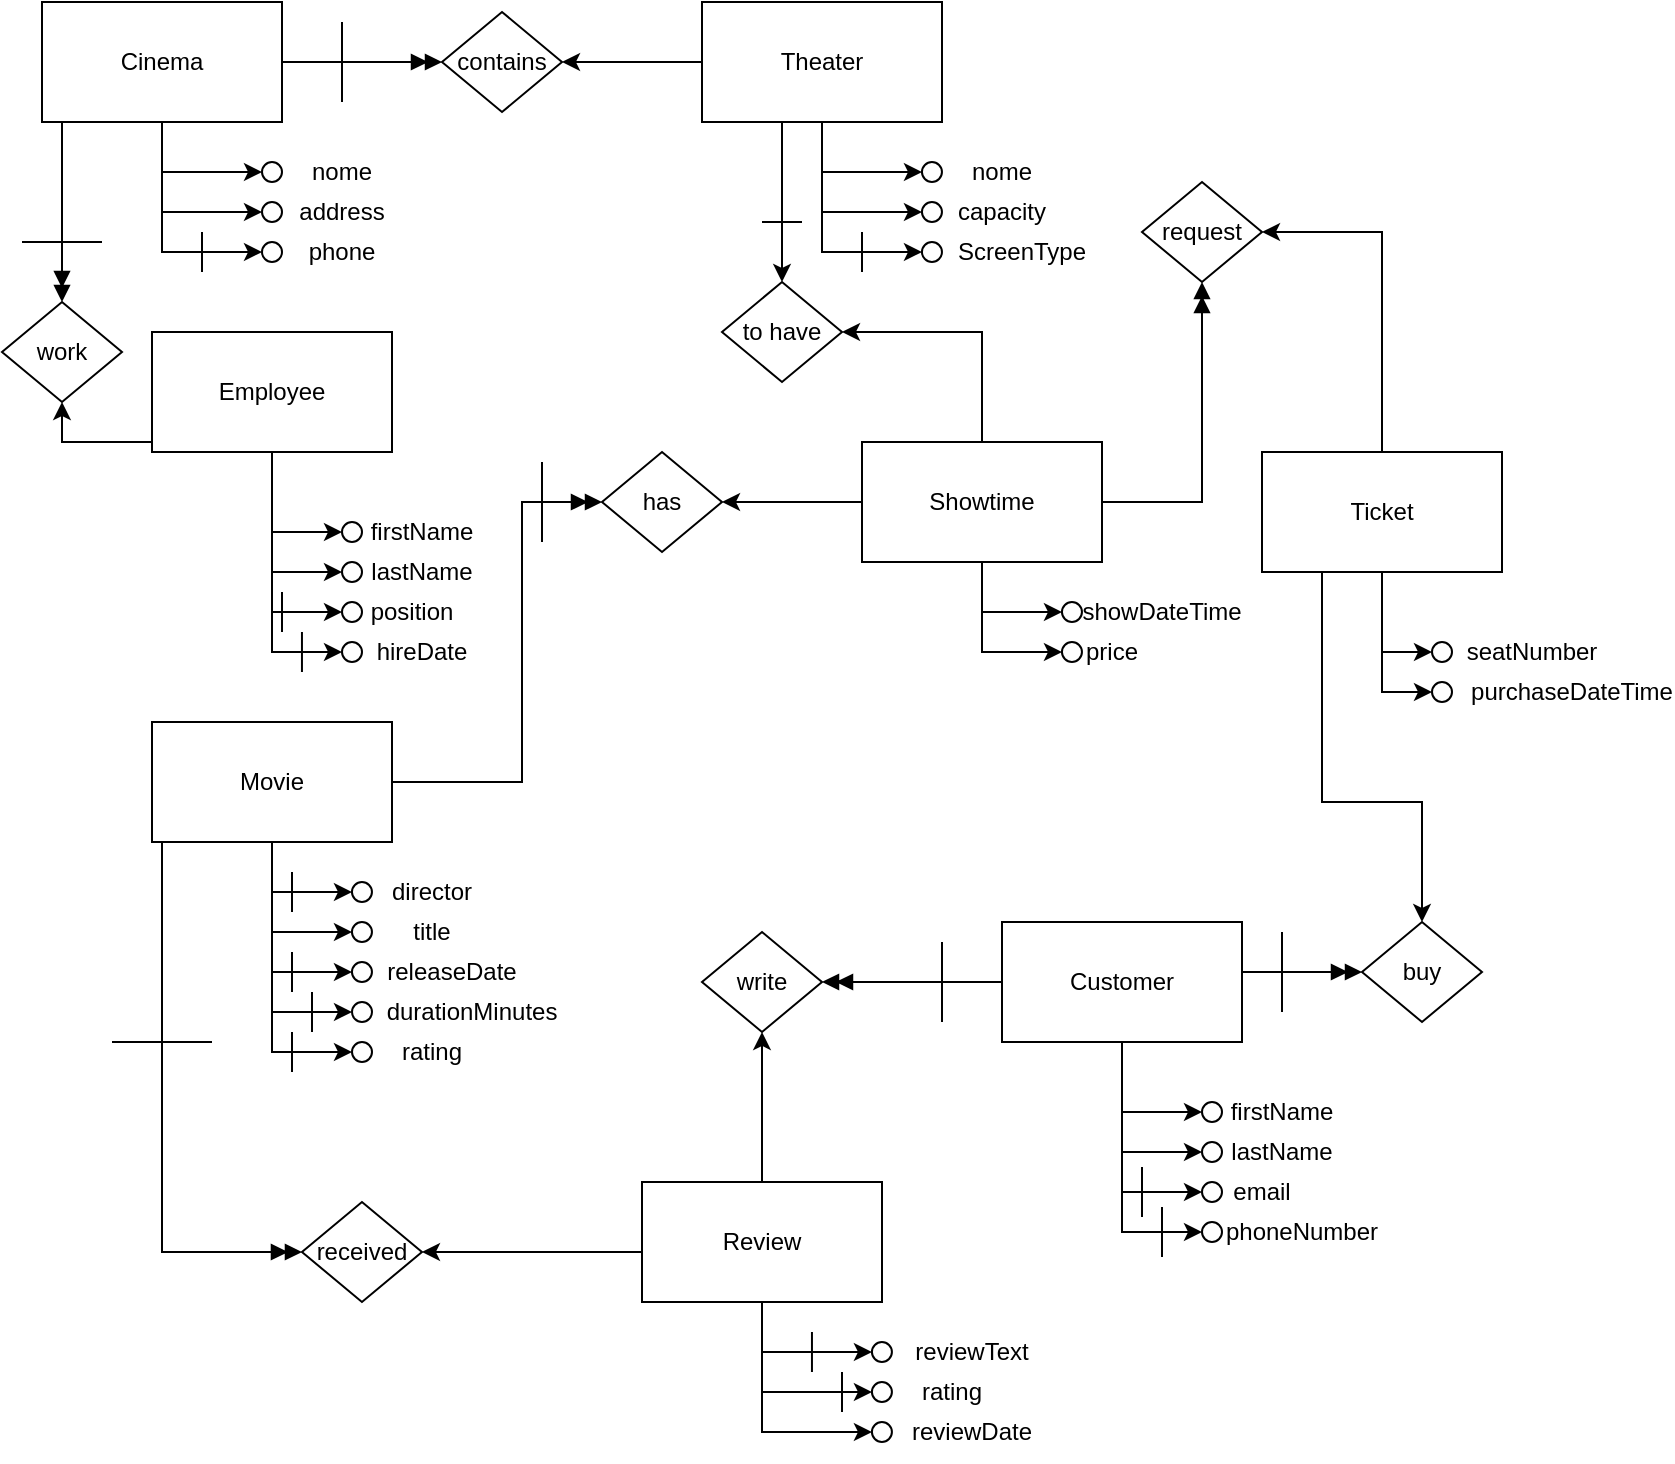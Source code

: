 <mxfile version="24.0.4" type="device">
  <diagram id="R2lEEEUBdFMjLlhIrx00" name="Page-1">
    <mxGraphModel dx="435" dy="523" grid="1" gridSize="10" guides="1" tooltips="1" connect="1" arrows="1" fold="1" page="1" pageScale="1" pageWidth="850" pageHeight="1100" math="0" shadow="0" extFonts="Permanent Marker^https://fonts.googleapis.com/css?family=Permanent+Marker">
      <root>
        <mxCell id="0" />
        <mxCell id="1" parent="0" />
        <mxCell id="JK2PKhZ8GzSykmvAxjs_-5" value="" style="edgeStyle=orthogonalEdgeStyle;rounded=0;orthogonalLoop=1;jettySize=auto;html=1;exitX=0.5;exitY=1;exitDx=0;exitDy=0;" parent="1" source="JK2PKhZ8GzSykmvAxjs_-1" target="JK2PKhZ8GzSykmvAxjs_-4" edge="1">
          <mxGeometry relative="1" as="geometry">
            <mxPoint x="90.02" y="90" as="sourcePoint" />
            <Array as="points">
              <mxPoint x="90" y="145" />
            </Array>
          </mxGeometry>
        </mxCell>
        <mxCell id="JK2PKhZ8GzSykmvAxjs_-10" style="edgeStyle=orthogonalEdgeStyle;rounded=0;orthogonalLoop=1;jettySize=auto;html=1;entryX=0;entryY=0.5;entryDx=0;entryDy=0;exitX=0.5;exitY=1;exitDx=0;exitDy=0;" parent="1" source="JK2PKhZ8GzSykmvAxjs_-1" target="JK2PKhZ8GzSykmvAxjs_-8" edge="1">
          <mxGeometry relative="1" as="geometry">
            <mxPoint x="90.02" y="90" as="sourcePoint" />
            <Array as="points">
              <mxPoint x="90" y="165" />
            </Array>
          </mxGeometry>
        </mxCell>
        <mxCell id="JK2PKhZ8GzSykmvAxjs_-13" style="edgeStyle=orthogonalEdgeStyle;rounded=0;orthogonalLoop=1;jettySize=auto;html=1;entryX=0;entryY=0.5;entryDx=0;entryDy=0;exitX=0.5;exitY=1;exitDx=0;exitDy=0;" parent="1" source="JK2PKhZ8GzSykmvAxjs_-1" target="JK2PKhZ8GzSykmvAxjs_-11" edge="1">
          <mxGeometry relative="1" as="geometry">
            <mxPoint x="90.02" y="90" as="sourcePoint" />
            <Array as="points">
              <mxPoint x="90" y="185" />
            </Array>
          </mxGeometry>
        </mxCell>
        <mxCell id="JK2PKhZ8GzSykmvAxjs_-29" style="edgeStyle=orthogonalEdgeStyle;rounded=0;orthogonalLoop=1;jettySize=auto;html=1;endArrow=doubleBlock;endFill=1;" parent="1" source="JK2PKhZ8GzSykmvAxjs_-1" target="JK2PKhZ8GzSykmvAxjs_-30" edge="1">
          <mxGeometry relative="1" as="geometry">
            <mxPoint x="240" y="90" as="targetPoint" />
          </mxGeometry>
        </mxCell>
        <mxCell id="JK2PKhZ8GzSykmvAxjs_-159" style="edgeStyle=orthogonalEdgeStyle;rounded=0;orthogonalLoop=1;jettySize=auto;html=1;entryX=0.5;entryY=0;entryDx=0;entryDy=0;endArrow=doubleBlock;endFill=1;" parent="1" source="JK2PKhZ8GzSykmvAxjs_-1" target="JK2PKhZ8GzSykmvAxjs_-156" edge="1">
          <mxGeometry relative="1" as="geometry">
            <Array as="points">
              <mxPoint x="40" y="140" />
              <mxPoint x="40" y="140" />
            </Array>
          </mxGeometry>
        </mxCell>
        <mxCell id="JK2PKhZ8GzSykmvAxjs_-1" value="Cinema" style="rounded=0;whiteSpace=wrap;html=1;" parent="1" vertex="1">
          <mxGeometry x="30" y="60" width="120" height="60" as="geometry" />
        </mxCell>
        <mxCell id="JK2PKhZ8GzSykmvAxjs_-20" style="edgeStyle=orthogonalEdgeStyle;rounded=0;orthogonalLoop=1;jettySize=auto;html=1;entryX=0;entryY=0.5;entryDx=0;entryDy=0;" parent="1" source="JK2PKhZ8GzSykmvAxjs_-2" target="JK2PKhZ8GzSykmvAxjs_-18" edge="1">
          <mxGeometry relative="1" as="geometry" />
        </mxCell>
        <mxCell id="JK2PKhZ8GzSykmvAxjs_-23" style="edgeStyle=orthogonalEdgeStyle;rounded=0;orthogonalLoop=1;jettySize=auto;html=1;entryX=0;entryY=0.5;entryDx=0;entryDy=0;" parent="1" source="JK2PKhZ8GzSykmvAxjs_-2" target="JK2PKhZ8GzSykmvAxjs_-21" edge="1">
          <mxGeometry relative="1" as="geometry" />
        </mxCell>
        <mxCell id="JK2PKhZ8GzSykmvAxjs_-31" style="edgeStyle=orthogonalEdgeStyle;rounded=0;orthogonalLoop=1;jettySize=auto;html=1;entryX=1;entryY=0.5;entryDx=0;entryDy=0;" parent="1" source="JK2PKhZ8GzSykmvAxjs_-2" target="JK2PKhZ8GzSykmvAxjs_-30" edge="1">
          <mxGeometry relative="1" as="geometry" />
        </mxCell>
        <mxCell id="JK2PKhZ8GzSykmvAxjs_-64" style="edgeStyle=orthogonalEdgeStyle;rounded=0;orthogonalLoop=1;jettySize=auto;html=1;entryX=0.5;entryY=0;entryDx=0;entryDy=0;" parent="1" source="JK2PKhZ8GzSykmvAxjs_-2" target="JK2PKhZ8GzSykmvAxjs_-62" edge="1">
          <mxGeometry relative="1" as="geometry">
            <Array as="points">
              <mxPoint x="400" y="140" />
              <mxPoint x="400" y="140" />
            </Array>
          </mxGeometry>
        </mxCell>
        <mxCell id="JK2PKhZ8GzSykmvAxjs_-2" value="Theater" style="rounded=0;whiteSpace=wrap;html=1;" parent="1" vertex="1">
          <mxGeometry x="360" y="60" width="120" height="60" as="geometry" />
        </mxCell>
        <mxCell id="JK2PKhZ8GzSykmvAxjs_-44" style="edgeStyle=orthogonalEdgeStyle;rounded=0;orthogonalLoop=1;jettySize=auto;html=1;entryX=0;entryY=0.5;entryDx=0;entryDy=0;" parent="1" source="JK2PKhZ8GzSykmvAxjs_-3" target="JK2PKhZ8GzSykmvAxjs_-37" edge="1">
          <mxGeometry relative="1" as="geometry" />
        </mxCell>
        <mxCell id="JK2PKhZ8GzSykmvAxjs_-45" style="edgeStyle=orthogonalEdgeStyle;rounded=0;orthogonalLoop=1;jettySize=auto;html=1;entryX=0;entryY=0.5;entryDx=0;entryDy=0;" parent="1" source="JK2PKhZ8GzSykmvAxjs_-3" target="JK2PKhZ8GzSykmvAxjs_-39" edge="1">
          <mxGeometry relative="1" as="geometry" />
        </mxCell>
        <mxCell id="JK2PKhZ8GzSykmvAxjs_-46" style="edgeStyle=orthogonalEdgeStyle;rounded=0;orthogonalLoop=1;jettySize=auto;html=1;entryX=0;entryY=0.5;entryDx=0;entryDy=0;" parent="1" source="JK2PKhZ8GzSykmvAxjs_-3" target="JK2PKhZ8GzSykmvAxjs_-41" edge="1">
          <mxGeometry relative="1" as="geometry" />
        </mxCell>
        <mxCell id="JK2PKhZ8GzSykmvAxjs_-51" style="edgeStyle=orthogonalEdgeStyle;rounded=0;orthogonalLoop=1;jettySize=auto;html=1;entryX=0;entryY=0.5;entryDx=0;entryDy=0;" parent="1" source="JK2PKhZ8GzSykmvAxjs_-3" target="JK2PKhZ8GzSykmvAxjs_-49" edge="1">
          <mxGeometry relative="1" as="geometry" />
        </mxCell>
        <mxCell id="JK2PKhZ8GzSykmvAxjs_-54" style="edgeStyle=orthogonalEdgeStyle;rounded=0;orthogonalLoop=1;jettySize=auto;html=1;entryX=0;entryY=0.5;entryDx=0;entryDy=0;" parent="1" source="JK2PKhZ8GzSykmvAxjs_-3" target="JK2PKhZ8GzSykmvAxjs_-52" edge="1">
          <mxGeometry relative="1" as="geometry" />
        </mxCell>
        <mxCell id="JK2PKhZ8GzSykmvAxjs_-70" style="edgeStyle=orthogonalEdgeStyle;rounded=0;orthogonalLoop=1;jettySize=auto;html=1;entryX=0;entryY=0.5;entryDx=0;entryDy=0;endArrow=doubleBlock;endFill=1;" parent="1" source="JK2PKhZ8GzSykmvAxjs_-3" target="JK2PKhZ8GzSykmvAxjs_-67" edge="1">
          <mxGeometry relative="1" as="geometry">
            <Array as="points">
              <mxPoint x="270" y="450" />
              <mxPoint x="270" y="310" />
            </Array>
          </mxGeometry>
        </mxCell>
        <mxCell id="JK2PKhZ8GzSykmvAxjs_-133" style="edgeStyle=orthogonalEdgeStyle;rounded=0;orthogonalLoop=1;jettySize=auto;html=1;entryX=0;entryY=0.5;entryDx=0;entryDy=0;endArrow=doubleBlock;endFill=1;" parent="1" source="JK2PKhZ8GzSykmvAxjs_-3" target="JK2PKhZ8GzSykmvAxjs_-130" edge="1">
          <mxGeometry relative="1" as="geometry">
            <Array as="points">
              <mxPoint x="90" y="685" />
            </Array>
          </mxGeometry>
        </mxCell>
        <mxCell id="JK2PKhZ8GzSykmvAxjs_-3" value="Movie" style="rounded=0;whiteSpace=wrap;html=1;" parent="1" vertex="1">
          <mxGeometry x="85" y="420" width="120" height="60" as="geometry" />
        </mxCell>
        <mxCell id="JK2PKhZ8GzSykmvAxjs_-4" value="" style="ellipse;whiteSpace=wrap;html=1;rounded=0;rotation=0;" parent="1" vertex="1">
          <mxGeometry x="140" y="140" width="10" height="10" as="geometry" />
        </mxCell>
        <mxCell id="JK2PKhZ8GzSykmvAxjs_-7" value="nome" style="text;html=1;align=center;verticalAlign=middle;whiteSpace=wrap;rounded=0;" parent="1" vertex="1">
          <mxGeometry x="150" y="130" width="60" height="30" as="geometry" />
        </mxCell>
        <mxCell id="JK2PKhZ8GzSykmvAxjs_-8" value="" style="ellipse;whiteSpace=wrap;html=1;rounded=0;rotation=0;" parent="1" vertex="1">
          <mxGeometry x="140" y="160" width="10" height="10" as="geometry" />
        </mxCell>
        <mxCell id="JK2PKhZ8GzSykmvAxjs_-9" value="address" style="text;html=1;align=center;verticalAlign=middle;whiteSpace=wrap;rounded=0;" parent="1" vertex="1">
          <mxGeometry x="150" y="150" width="60" height="30" as="geometry" />
        </mxCell>
        <mxCell id="JK2PKhZ8GzSykmvAxjs_-11" value="" style="ellipse;whiteSpace=wrap;html=1;rounded=0;rotation=0;" parent="1" vertex="1">
          <mxGeometry x="140" y="180" width="10" height="10" as="geometry" />
        </mxCell>
        <mxCell id="JK2PKhZ8GzSykmvAxjs_-12" value="phone" style="text;html=1;align=center;verticalAlign=middle;whiteSpace=wrap;rounded=0;" parent="1" vertex="1">
          <mxGeometry x="150" y="170" width="60" height="30" as="geometry" />
        </mxCell>
        <mxCell id="JK2PKhZ8GzSykmvAxjs_-14" value="" style="endArrow=none;html=1;rounded=0;" parent="1" edge="1">
          <mxGeometry width="50" height="50" relative="1" as="geometry">
            <mxPoint x="110" y="195" as="sourcePoint" />
            <mxPoint x="110" y="175" as="targetPoint" />
          </mxGeometry>
        </mxCell>
        <mxCell id="JK2PKhZ8GzSykmvAxjs_-15" value="" style="edgeStyle=orthogonalEdgeStyle;rounded=0;orthogonalLoop=1;jettySize=auto;html=1;exitX=0.5;exitY=1;exitDx=0;exitDy=0;" parent="1" source="JK2PKhZ8GzSykmvAxjs_-2" target="JK2PKhZ8GzSykmvAxjs_-16" edge="1">
          <mxGeometry relative="1" as="geometry">
            <mxPoint x="420" y="100" as="sourcePoint" />
            <Array as="points">
              <mxPoint x="420" y="145" />
            </Array>
          </mxGeometry>
        </mxCell>
        <mxCell id="JK2PKhZ8GzSykmvAxjs_-16" value="" style="ellipse;whiteSpace=wrap;html=1;rounded=0;rotation=0;" parent="1" vertex="1">
          <mxGeometry x="469.98" y="140" width="10" height="10" as="geometry" />
        </mxCell>
        <mxCell id="JK2PKhZ8GzSykmvAxjs_-17" value="nome" style="text;html=1;align=center;verticalAlign=middle;whiteSpace=wrap;rounded=0;" parent="1" vertex="1">
          <mxGeometry x="479.98" y="130" width="60" height="30" as="geometry" />
        </mxCell>
        <mxCell id="JK2PKhZ8GzSykmvAxjs_-18" value="" style="ellipse;whiteSpace=wrap;html=1;rounded=0;rotation=0;" parent="1" vertex="1">
          <mxGeometry x="469.98" y="160" width="10" height="10" as="geometry" />
        </mxCell>
        <mxCell id="JK2PKhZ8GzSykmvAxjs_-19" value="capacity" style="text;html=1;align=center;verticalAlign=middle;whiteSpace=wrap;rounded=0;" parent="1" vertex="1">
          <mxGeometry x="479.98" y="150" width="60" height="30" as="geometry" />
        </mxCell>
        <mxCell id="JK2PKhZ8GzSykmvAxjs_-21" value="" style="ellipse;whiteSpace=wrap;html=1;rounded=0;rotation=0;" parent="1" vertex="1">
          <mxGeometry x="469.98" y="180" width="10" height="10" as="geometry" />
        </mxCell>
        <mxCell id="JK2PKhZ8GzSykmvAxjs_-22" value="ScreenType" style="text;html=1;align=center;verticalAlign=middle;whiteSpace=wrap;rounded=0;" parent="1" vertex="1">
          <mxGeometry x="490" y="170" width="60" height="30" as="geometry" />
        </mxCell>
        <mxCell id="JK2PKhZ8GzSykmvAxjs_-24" value="" style="endArrow=none;html=1;rounded=0;" parent="1" edge="1">
          <mxGeometry width="50" height="50" relative="1" as="geometry">
            <mxPoint x="440" y="195" as="sourcePoint" />
            <mxPoint x="440" y="175" as="targetPoint" />
          </mxGeometry>
        </mxCell>
        <mxCell id="JK2PKhZ8GzSykmvAxjs_-30" value="contains" style="rhombus;whiteSpace=wrap;html=1;" parent="1" vertex="1">
          <mxGeometry x="230" y="65" width="60" height="50" as="geometry" />
        </mxCell>
        <mxCell id="JK2PKhZ8GzSykmvAxjs_-32" value="" style="endArrow=none;html=1;rounded=0;" parent="1" edge="1">
          <mxGeometry width="50" height="50" relative="1" as="geometry">
            <mxPoint x="180" y="110" as="sourcePoint" />
            <mxPoint x="180" y="70" as="targetPoint" />
          </mxGeometry>
        </mxCell>
        <mxCell id="JK2PKhZ8GzSykmvAxjs_-37" value="" style="ellipse;whiteSpace=wrap;html=1;rounded=0;rotation=0;" parent="1" vertex="1">
          <mxGeometry x="184.98" y="500" width="10" height="10" as="geometry" />
        </mxCell>
        <mxCell id="JK2PKhZ8GzSykmvAxjs_-38" value="director" style="text;html=1;align=center;verticalAlign=middle;whiteSpace=wrap;rounded=0;" parent="1" vertex="1">
          <mxGeometry x="194.98" y="490" width="60" height="30" as="geometry" />
        </mxCell>
        <mxCell id="JK2PKhZ8GzSykmvAxjs_-39" value="" style="ellipse;whiteSpace=wrap;html=1;rounded=0;rotation=0;" parent="1" vertex="1">
          <mxGeometry x="184.98" y="520" width="10" height="10" as="geometry" />
        </mxCell>
        <mxCell id="JK2PKhZ8GzSykmvAxjs_-40" value="title" style="text;html=1;align=center;verticalAlign=middle;whiteSpace=wrap;rounded=0;" parent="1" vertex="1">
          <mxGeometry x="194.98" y="510" width="60" height="30" as="geometry" />
        </mxCell>
        <mxCell id="JK2PKhZ8GzSykmvAxjs_-41" value="" style="ellipse;whiteSpace=wrap;html=1;rounded=0;rotation=0;" parent="1" vertex="1">
          <mxGeometry x="184.98" y="540" width="10" height="10" as="geometry" />
        </mxCell>
        <mxCell id="JK2PKhZ8GzSykmvAxjs_-42" value="releaseDate" style="text;html=1;align=center;verticalAlign=middle;whiteSpace=wrap;rounded=0;" parent="1" vertex="1">
          <mxGeometry x="205" y="530" width="60" height="30" as="geometry" />
        </mxCell>
        <mxCell id="JK2PKhZ8GzSykmvAxjs_-48" value="" style="endArrow=none;html=1;rounded=0;" parent="1" edge="1">
          <mxGeometry width="50" height="50" relative="1" as="geometry">
            <mxPoint x="155" y="515" as="sourcePoint" />
            <mxPoint x="155" y="495" as="targetPoint" />
          </mxGeometry>
        </mxCell>
        <mxCell id="JK2PKhZ8GzSykmvAxjs_-49" value="" style="ellipse;whiteSpace=wrap;html=1;rounded=0;rotation=0;" parent="1" vertex="1">
          <mxGeometry x="185" y="560" width="10" height="10" as="geometry" />
        </mxCell>
        <mxCell id="JK2PKhZ8GzSykmvAxjs_-50" value="durationMinutes" style="text;html=1;align=center;verticalAlign=middle;whiteSpace=wrap;rounded=0;" parent="1" vertex="1">
          <mxGeometry x="215" y="550" width="60" height="30" as="geometry" />
        </mxCell>
        <mxCell id="JK2PKhZ8GzSykmvAxjs_-52" value="" style="ellipse;whiteSpace=wrap;html=1;rounded=0;rotation=0;" parent="1" vertex="1">
          <mxGeometry x="185" y="580" width="10" height="10" as="geometry" />
        </mxCell>
        <mxCell id="JK2PKhZ8GzSykmvAxjs_-53" value="rating" style="text;html=1;align=center;verticalAlign=middle;whiteSpace=wrap;rounded=0;" parent="1" vertex="1">
          <mxGeometry x="194.98" y="570" width="60" height="30" as="geometry" />
        </mxCell>
        <mxCell id="JK2PKhZ8GzSykmvAxjs_-55" value="" style="endArrow=none;html=1;rounded=0;" parent="1" edge="1">
          <mxGeometry width="50" height="50" relative="1" as="geometry">
            <mxPoint x="155" y="555" as="sourcePoint" />
            <mxPoint x="155" y="535" as="targetPoint" />
          </mxGeometry>
        </mxCell>
        <mxCell id="JK2PKhZ8GzSykmvAxjs_-56" value="" style="endArrow=none;html=1;rounded=0;" parent="1" edge="1">
          <mxGeometry width="50" height="50" relative="1" as="geometry">
            <mxPoint x="165" y="575" as="sourcePoint" />
            <mxPoint x="165" y="555" as="targetPoint" />
          </mxGeometry>
        </mxCell>
        <mxCell id="JK2PKhZ8GzSykmvAxjs_-57" value="" style="endArrow=none;html=1;rounded=0;" parent="1" edge="1">
          <mxGeometry width="50" height="50" relative="1" as="geometry">
            <mxPoint x="155" y="595" as="sourcePoint" />
            <mxPoint x="155" y="575" as="targetPoint" />
          </mxGeometry>
        </mxCell>
        <mxCell id="JK2PKhZ8GzSykmvAxjs_-66" style="edgeStyle=orthogonalEdgeStyle;rounded=0;orthogonalLoop=1;jettySize=auto;html=1;entryX=1;entryY=0.5;entryDx=0;entryDy=0;" parent="1" source="JK2PKhZ8GzSykmvAxjs_-60" target="JK2PKhZ8GzSykmvAxjs_-62" edge="1">
          <mxGeometry relative="1" as="geometry">
            <Array as="points">
              <mxPoint x="500" y="225" />
            </Array>
          </mxGeometry>
        </mxCell>
        <mxCell id="JK2PKhZ8GzSykmvAxjs_-69" style="edgeStyle=orthogonalEdgeStyle;rounded=0;orthogonalLoop=1;jettySize=auto;html=1;entryX=1;entryY=0.5;entryDx=0;entryDy=0;" parent="1" source="JK2PKhZ8GzSykmvAxjs_-60" target="JK2PKhZ8GzSykmvAxjs_-67" edge="1">
          <mxGeometry relative="1" as="geometry" />
        </mxCell>
        <mxCell id="JK2PKhZ8GzSykmvAxjs_-84" style="edgeStyle=orthogonalEdgeStyle;rounded=0;orthogonalLoop=1;jettySize=auto;html=1;entryX=0;entryY=0.5;entryDx=0;entryDy=0;" parent="1" source="JK2PKhZ8GzSykmvAxjs_-60" target="JK2PKhZ8GzSykmvAxjs_-72" edge="1">
          <mxGeometry relative="1" as="geometry" />
        </mxCell>
        <mxCell id="JK2PKhZ8GzSykmvAxjs_-85" style="edgeStyle=orthogonalEdgeStyle;rounded=0;orthogonalLoop=1;jettySize=auto;html=1;entryX=0;entryY=0.5;entryDx=0;entryDy=0;" parent="1" source="JK2PKhZ8GzSykmvAxjs_-60" target="JK2PKhZ8GzSykmvAxjs_-73" edge="1">
          <mxGeometry relative="1" as="geometry" />
        </mxCell>
        <mxCell id="JK2PKhZ8GzSykmvAxjs_-103" value="" style="edgeStyle=orthogonalEdgeStyle;rounded=0;orthogonalLoop=1;jettySize=auto;html=1;endArrow=doubleBlock;endFill=1;" parent="1" source="JK2PKhZ8GzSykmvAxjs_-60" target="JK2PKhZ8GzSykmvAxjs_-102" edge="1">
          <mxGeometry relative="1" as="geometry">
            <Array as="points">
              <mxPoint x="610" y="310" />
              <mxPoint x="610" y="225" />
            </Array>
          </mxGeometry>
        </mxCell>
        <mxCell id="JK2PKhZ8GzSykmvAxjs_-60" value="Showtime" style="rounded=0;whiteSpace=wrap;html=1;" parent="1" vertex="1">
          <mxGeometry x="440" y="280" width="120" height="60" as="geometry" />
        </mxCell>
        <mxCell id="JK2PKhZ8GzSykmvAxjs_-62" value="to have" style="rhombus;whiteSpace=wrap;html=1;" parent="1" vertex="1">
          <mxGeometry x="370" y="200" width="60" height="50" as="geometry" />
        </mxCell>
        <mxCell id="JK2PKhZ8GzSykmvAxjs_-67" value="has" style="rhombus;whiteSpace=wrap;html=1;" parent="1" vertex="1">
          <mxGeometry x="310" y="285" width="60" height="50" as="geometry" />
        </mxCell>
        <mxCell id="JK2PKhZ8GzSykmvAxjs_-71" value="" style="endArrow=none;html=1;rounded=0;" parent="1" edge="1">
          <mxGeometry width="50" height="50" relative="1" as="geometry">
            <mxPoint x="280" y="330" as="sourcePoint" />
            <mxPoint x="280" y="290" as="targetPoint" />
          </mxGeometry>
        </mxCell>
        <mxCell id="JK2PKhZ8GzSykmvAxjs_-72" value="" style="ellipse;whiteSpace=wrap;html=1;rounded=0;rotation=0;" parent="1" vertex="1">
          <mxGeometry x="539.98" y="360" width="10" height="10" as="geometry" />
        </mxCell>
        <mxCell id="JK2PKhZ8GzSykmvAxjs_-73" value="" style="ellipse;whiteSpace=wrap;html=1;rounded=0;rotation=0;" parent="1" vertex="1">
          <mxGeometry x="539.98" y="380" width="10" height="10" as="geometry" />
        </mxCell>
        <mxCell id="JK2PKhZ8GzSykmvAxjs_-74" value="seatNumber" style="text;html=1;align=center;verticalAlign=middle;whiteSpace=wrap;rounded=0;" parent="1" vertex="1">
          <mxGeometry x="745" y="370" width="60" height="30" as="geometry" />
        </mxCell>
        <mxCell id="JK2PKhZ8GzSykmvAxjs_-76" value="purchaseDateTime" style="text;html=1;align=center;verticalAlign=middle;whiteSpace=wrap;rounded=0;" parent="1" vertex="1">
          <mxGeometry x="765" y="390" width="60" height="30" as="geometry" />
        </mxCell>
        <mxCell id="JK2PKhZ8GzSykmvAxjs_-78" value="showDateTime" style="text;html=1;align=center;verticalAlign=middle;whiteSpace=wrap;rounded=0;" parent="1" vertex="1">
          <mxGeometry x="550" y="350" width="80" height="30" as="geometry" />
        </mxCell>
        <mxCell id="JK2PKhZ8GzSykmvAxjs_-88" value="price" style="text;html=1;align=center;verticalAlign=middle;whiteSpace=wrap;rounded=0;" parent="1" vertex="1">
          <mxGeometry x="550" y="370" width="30" height="30" as="geometry" />
        </mxCell>
        <mxCell id="JK2PKhZ8GzSykmvAxjs_-95" style="edgeStyle=orthogonalEdgeStyle;rounded=0;orthogonalLoop=1;jettySize=auto;html=1;" parent="1" source="JK2PKhZ8GzSykmvAxjs_-89" target="JK2PKhZ8GzSykmvAxjs_-96" edge="1">
          <mxGeometry relative="1" as="geometry">
            <mxPoint x="690" y="390" as="targetPoint" />
            <Array as="points">
              <mxPoint x="700" y="385" />
            </Array>
          </mxGeometry>
        </mxCell>
        <mxCell id="JK2PKhZ8GzSykmvAxjs_-101" style="edgeStyle=orthogonalEdgeStyle;rounded=0;orthogonalLoop=1;jettySize=auto;html=1;entryX=0;entryY=0.5;entryDx=0;entryDy=0;" parent="1" source="JK2PKhZ8GzSykmvAxjs_-89" target="JK2PKhZ8GzSykmvAxjs_-100" edge="1">
          <mxGeometry relative="1" as="geometry" />
        </mxCell>
        <mxCell id="JK2PKhZ8GzSykmvAxjs_-104" style="edgeStyle=orthogonalEdgeStyle;rounded=0;orthogonalLoop=1;jettySize=auto;html=1;entryX=1;entryY=0.5;entryDx=0;entryDy=0;" parent="1" source="JK2PKhZ8GzSykmvAxjs_-89" target="JK2PKhZ8GzSykmvAxjs_-102" edge="1">
          <mxGeometry relative="1" as="geometry">
            <Array as="points">
              <mxPoint x="700" y="175" />
            </Array>
          </mxGeometry>
        </mxCell>
        <mxCell id="JK2PKhZ8GzSykmvAxjs_-125" style="edgeStyle=orthogonalEdgeStyle;rounded=0;orthogonalLoop=1;jettySize=auto;html=1;entryX=0.5;entryY=0;entryDx=0;entryDy=0;exitX=0.25;exitY=1;exitDx=0;exitDy=0;" parent="1" source="JK2PKhZ8GzSykmvAxjs_-89" target="JK2PKhZ8GzSykmvAxjs_-108" edge="1">
          <mxGeometry relative="1" as="geometry">
            <mxPoint x="820" y="445.0" as="sourcePoint" />
            <mxPoint x="840" y="620.0" as="targetPoint" />
            <Array as="points">
              <mxPoint x="670" y="460" />
              <mxPoint x="720" y="460" />
            </Array>
          </mxGeometry>
        </mxCell>
        <mxCell id="JK2PKhZ8GzSykmvAxjs_-89" value="Ticket" style="rounded=0;whiteSpace=wrap;html=1;" parent="1" vertex="1">
          <mxGeometry x="640" y="285" width="120" height="60" as="geometry" />
        </mxCell>
        <mxCell id="JK2PKhZ8GzSykmvAxjs_-96" value="" style="ellipse;whiteSpace=wrap;html=1;aspect=fixed;" parent="1" vertex="1">
          <mxGeometry x="725" y="380" width="10" height="10" as="geometry" />
        </mxCell>
        <mxCell id="JK2PKhZ8GzSykmvAxjs_-100" value="" style="ellipse;whiteSpace=wrap;html=1;aspect=fixed;" parent="1" vertex="1">
          <mxGeometry x="725" y="400" width="10" height="10" as="geometry" />
        </mxCell>
        <mxCell id="JK2PKhZ8GzSykmvAxjs_-102" value="request" style="rhombus;whiteSpace=wrap;html=1;rounded=0;" parent="1" vertex="1">
          <mxGeometry x="580" y="150" width="60" height="50" as="geometry" />
        </mxCell>
        <mxCell id="JK2PKhZ8GzSykmvAxjs_-117" style="edgeStyle=orthogonalEdgeStyle;rounded=0;orthogonalLoop=1;jettySize=auto;html=1;entryX=0;entryY=0.5;entryDx=0;entryDy=0;" parent="1" source="JK2PKhZ8GzSykmvAxjs_-105" target="JK2PKhZ8GzSykmvAxjs_-111" edge="1">
          <mxGeometry relative="1" as="geometry" />
        </mxCell>
        <mxCell id="JK2PKhZ8GzSykmvAxjs_-118" style="edgeStyle=orthogonalEdgeStyle;rounded=0;orthogonalLoop=1;jettySize=auto;html=1;entryX=0;entryY=0.5;entryDx=0;entryDy=0;" parent="1" source="JK2PKhZ8GzSykmvAxjs_-105" target="JK2PKhZ8GzSykmvAxjs_-112" edge="1">
          <mxGeometry relative="1" as="geometry" />
        </mxCell>
        <mxCell id="JK2PKhZ8GzSykmvAxjs_-119" style="edgeStyle=orthogonalEdgeStyle;rounded=0;orthogonalLoop=1;jettySize=auto;html=1;entryX=0;entryY=0.5;entryDx=0;entryDy=0;" parent="1" source="JK2PKhZ8GzSykmvAxjs_-105" target="JK2PKhZ8GzSykmvAxjs_-115" edge="1">
          <mxGeometry relative="1" as="geometry" />
        </mxCell>
        <mxCell id="JK2PKhZ8GzSykmvAxjs_-124" style="edgeStyle=orthogonalEdgeStyle;rounded=0;orthogonalLoop=1;jettySize=auto;html=1;entryX=0;entryY=0.5;entryDx=0;entryDy=0;" parent="1" source="JK2PKhZ8GzSykmvAxjs_-105" target="JK2PKhZ8GzSykmvAxjs_-121" edge="1">
          <mxGeometry relative="1" as="geometry" />
        </mxCell>
        <mxCell id="JK2PKhZ8GzSykmvAxjs_-128" style="edgeStyle=orthogonalEdgeStyle;rounded=0;orthogonalLoop=1;jettySize=auto;html=1;entryX=1;entryY=0.5;entryDx=0;entryDy=0;endArrow=doubleBlock;endFill=1;" parent="1" source="JK2PKhZ8GzSykmvAxjs_-105" target="JK2PKhZ8GzSykmvAxjs_-127" edge="1">
          <mxGeometry relative="1" as="geometry" />
        </mxCell>
        <mxCell id="JK2PKhZ8GzSykmvAxjs_-105" value="Customer" style="rounded=0;whiteSpace=wrap;html=1;" parent="1" vertex="1">
          <mxGeometry x="510" y="520" width="120" height="60" as="geometry" />
        </mxCell>
        <mxCell id="JK2PKhZ8GzSykmvAxjs_-110" value="" style="endArrow=none;html=1;rounded=0;" parent="1" edge="1">
          <mxGeometry width="50" height="50" relative="1" as="geometry">
            <mxPoint x="650" y="565" as="sourcePoint" />
            <mxPoint x="650" y="525" as="targetPoint" />
          </mxGeometry>
        </mxCell>
        <mxCell id="JK2PKhZ8GzSykmvAxjs_-111" value="" style="ellipse;whiteSpace=wrap;html=1;rounded=0;rotation=0;" parent="1" vertex="1">
          <mxGeometry x="610" y="610" width="10" height="10" as="geometry" />
        </mxCell>
        <mxCell id="JK2PKhZ8GzSykmvAxjs_-112" value="" style="ellipse;whiteSpace=wrap;html=1;rounded=0;rotation=0;" parent="1" vertex="1">
          <mxGeometry x="610" y="630" width="10" height="10" as="geometry" />
        </mxCell>
        <mxCell id="JK2PKhZ8GzSykmvAxjs_-113" value="firstName" style="text;html=1;align=center;verticalAlign=middle;whiteSpace=wrap;rounded=0;" parent="1" vertex="1">
          <mxGeometry x="620" y="600" width="60" height="30" as="geometry" />
        </mxCell>
        <mxCell id="JK2PKhZ8GzSykmvAxjs_-114" value="lastName" style="text;html=1;align=center;verticalAlign=middle;whiteSpace=wrap;rounded=0;" parent="1" vertex="1">
          <mxGeometry x="630" y="620" width="40" height="30" as="geometry" />
        </mxCell>
        <mxCell id="JK2PKhZ8GzSykmvAxjs_-115" value="" style="ellipse;whiteSpace=wrap;html=1;rounded=0;rotation=0;" parent="1" vertex="1">
          <mxGeometry x="610" y="650" width="10" height="10" as="geometry" />
        </mxCell>
        <mxCell id="JK2PKhZ8GzSykmvAxjs_-116" value="email" style="text;html=1;align=center;verticalAlign=middle;whiteSpace=wrap;rounded=0;" parent="1" vertex="1">
          <mxGeometry x="620" y="640" width="40" height="30" as="geometry" />
        </mxCell>
        <mxCell id="JK2PKhZ8GzSykmvAxjs_-120" value="" style="endArrow=none;html=1;rounded=0;" parent="1" edge="1">
          <mxGeometry width="50" height="50" relative="1" as="geometry">
            <mxPoint x="580" y="667.5" as="sourcePoint" />
            <mxPoint x="580" y="642.5" as="targetPoint" />
          </mxGeometry>
        </mxCell>
        <mxCell id="JK2PKhZ8GzSykmvAxjs_-121" value="" style="ellipse;whiteSpace=wrap;html=1;rounded=0;rotation=0;" parent="1" vertex="1">
          <mxGeometry x="610" y="670" width="10" height="10" as="geometry" />
        </mxCell>
        <mxCell id="JK2PKhZ8GzSykmvAxjs_-122" value="phoneNumber" style="text;html=1;align=center;verticalAlign=middle;whiteSpace=wrap;rounded=0;" parent="1" vertex="1">
          <mxGeometry x="620" y="660" width="80" height="30" as="geometry" />
        </mxCell>
        <mxCell id="JK2PKhZ8GzSykmvAxjs_-123" value="" style="endArrow=none;html=1;rounded=0;" parent="1" edge="1">
          <mxGeometry width="50" height="50" relative="1" as="geometry">
            <mxPoint x="590" y="687.5" as="sourcePoint" />
            <mxPoint x="590" y="662.5" as="targetPoint" />
          </mxGeometry>
        </mxCell>
        <mxCell id="JK2PKhZ8GzSykmvAxjs_-129" style="edgeStyle=orthogonalEdgeStyle;rounded=0;orthogonalLoop=1;jettySize=auto;html=1;" parent="1" source="JK2PKhZ8GzSykmvAxjs_-126" target="JK2PKhZ8GzSykmvAxjs_-127" edge="1">
          <mxGeometry relative="1" as="geometry" />
        </mxCell>
        <mxCell id="JK2PKhZ8GzSykmvAxjs_-131" value="" style="edgeStyle=orthogonalEdgeStyle;rounded=0;orthogonalLoop=1;jettySize=auto;html=1;" parent="1" source="JK2PKhZ8GzSykmvAxjs_-126" target="JK2PKhZ8GzSykmvAxjs_-130" edge="1">
          <mxGeometry relative="1" as="geometry">
            <Array as="points">
              <mxPoint x="300" y="685" />
              <mxPoint x="300" y="685" />
            </Array>
          </mxGeometry>
        </mxCell>
        <mxCell id="JK2PKhZ8GzSykmvAxjs_-151" style="edgeStyle=orthogonalEdgeStyle;rounded=0;orthogonalLoop=1;jettySize=auto;html=1;entryX=0;entryY=0.5;entryDx=0;entryDy=0;" parent="1" source="JK2PKhZ8GzSykmvAxjs_-126" target="JK2PKhZ8GzSykmvAxjs_-136" edge="1">
          <mxGeometry relative="1" as="geometry" />
        </mxCell>
        <mxCell id="JK2PKhZ8GzSykmvAxjs_-152" style="edgeStyle=orthogonalEdgeStyle;rounded=0;orthogonalLoop=1;jettySize=auto;html=1;entryX=0;entryY=0.5;entryDx=0;entryDy=0;" parent="1" source="JK2PKhZ8GzSykmvAxjs_-126" target="JK2PKhZ8GzSykmvAxjs_-138" edge="1">
          <mxGeometry relative="1" as="geometry" />
        </mxCell>
        <mxCell id="JK2PKhZ8GzSykmvAxjs_-153" style="edgeStyle=orthogonalEdgeStyle;rounded=0;orthogonalLoop=1;jettySize=auto;html=1;entryX=0;entryY=0.5;entryDx=0;entryDy=0;" parent="1" source="JK2PKhZ8GzSykmvAxjs_-126" target="JK2PKhZ8GzSykmvAxjs_-140" edge="1">
          <mxGeometry relative="1" as="geometry" />
        </mxCell>
        <mxCell id="JK2PKhZ8GzSykmvAxjs_-126" value="Review" style="rounded=0;whiteSpace=wrap;html=1;" parent="1" vertex="1">
          <mxGeometry x="330" y="650" width="120" height="60" as="geometry" />
        </mxCell>
        <mxCell id="JK2PKhZ8GzSykmvAxjs_-127" value="write" style="rhombus;whiteSpace=wrap;html=1;" parent="1" vertex="1">
          <mxGeometry x="360" y="525" width="60" height="50" as="geometry" />
        </mxCell>
        <mxCell id="JK2PKhZ8GzSykmvAxjs_-130" value="received" style="rhombus;whiteSpace=wrap;html=1;rounded=0;" parent="1" vertex="1">
          <mxGeometry x="159.98" y="660" width="60" height="50" as="geometry" />
        </mxCell>
        <mxCell id="JK2PKhZ8GzSykmvAxjs_-134" value="" style="endArrow=none;html=1;rounded=0;" parent="1" edge="1">
          <mxGeometry width="50" height="50" relative="1" as="geometry">
            <mxPoint x="65" y="580" as="sourcePoint" />
            <mxPoint x="115" y="580" as="targetPoint" />
          </mxGeometry>
        </mxCell>
        <mxCell id="JK2PKhZ8GzSykmvAxjs_-135" value="" style="endArrow=none;html=1;rounded=0;" parent="1" edge="1">
          <mxGeometry width="50" height="50" relative="1" as="geometry">
            <mxPoint x="480" y="570" as="sourcePoint" />
            <mxPoint x="480" y="530" as="targetPoint" />
          </mxGeometry>
        </mxCell>
        <mxCell id="JK2PKhZ8GzSykmvAxjs_-136" value="" style="ellipse;whiteSpace=wrap;html=1;rounded=0;rotation=0;" parent="1" vertex="1">
          <mxGeometry x="444.96" y="730" width="10" height="10" as="geometry" />
        </mxCell>
        <mxCell id="JK2PKhZ8GzSykmvAxjs_-137" value="reviewText" style="text;html=1;align=center;verticalAlign=middle;whiteSpace=wrap;rounded=0;" parent="1" vertex="1">
          <mxGeometry x="464.98" y="720" width="60" height="30" as="geometry" />
        </mxCell>
        <mxCell id="JK2PKhZ8GzSykmvAxjs_-138" value="" style="ellipse;whiteSpace=wrap;html=1;rounded=0;rotation=0;" parent="1" vertex="1">
          <mxGeometry x="444.96" y="750" width="10" height="10" as="geometry" />
        </mxCell>
        <mxCell id="JK2PKhZ8GzSykmvAxjs_-139" value="rating" style="text;html=1;align=center;verticalAlign=middle;whiteSpace=wrap;rounded=0;" parent="1" vertex="1">
          <mxGeometry x="454.96" y="740" width="60" height="30" as="geometry" />
        </mxCell>
        <mxCell id="JK2PKhZ8GzSykmvAxjs_-140" value="" style="ellipse;whiteSpace=wrap;html=1;rounded=0;rotation=0;" parent="1" vertex="1">
          <mxGeometry x="444.96" y="770" width="10" height="10" as="geometry" />
        </mxCell>
        <mxCell id="JK2PKhZ8GzSykmvAxjs_-141" value="reviewDate" style="text;html=1;align=center;verticalAlign=middle;whiteSpace=wrap;rounded=0;" parent="1" vertex="1">
          <mxGeometry x="464.98" y="760" width="60" height="30" as="geometry" />
        </mxCell>
        <mxCell id="JK2PKhZ8GzSykmvAxjs_-142" value="" style="endArrow=none;html=1;rounded=0;" parent="1" edge="1">
          <mxGeometry width="50" height="50" relative="1" as="geometry">
            <mxPoint x="414.98" y="745" as="sourcePoint" />
            <mxPoint x="414.98" y="725" as="targetPoint" />
          </mxGeometry>
        </mxCell>
        <mxCell id="JK2PKhZ8GzSykmvAxjs_-147" value="" style="endArrow=none;html=1;rounded=0;" parent="1" edge="1">
          <mxGeometry width="50" height="50" relative="1" as="geometry">
            <mxPoint x="430" y="765" as="sourcePoint" />
            <mxPoint x="430" y="745" as="targetPoint" />
          </mxGeometry>
        </mxCell>
        <mxCell id="JK2PKhZ8GzSykmvAxjs_-158" style="edgeStyle=orthogonalEdgeStyle;rounded=0;orthogonalLoop=1;jettySize=auto;html=1;entryX=0.5;entryY=1;entryDx=0;entryDy=0;" parent="1" source="JK2PKhZ8GzSykmvAxjs_-154" target="JK2PKhZ8GzSykmvAxjs_-156" edge="1">
          <mxGeometry relative="1" as="geometry">
            <Array as="points">
              <mxPoint x="40" y="280" />
            </Array>
          </mxGeometry>
        </mxCell>
        <mxCell id="JK2PKhZ8GzSykmvAxjs_-171" style="edgeStyle=orthogonalEdgeStyle;rounded=0;orthogonalLoop=1;jettySize=auto;html=1;entryX=0;entryY=0.5;entryDx=0;entryDy=0;" parent="1" source="JK2PKhZ8GzSykmvAxjs_-154" target="JK2PKhZ8GzSykmvAxjs_-163" edge="1">
          <mxGeometry relative="1" as="geometry" />
        </mxCell>
        <mxCell id="JK2PKhZ8GzSykmvAxjs_-172" style="edgeStyle=orthogonalEdgeStyle;rounded=0;orthogonalLoop=1;jettySize=auto;html=1;entryX=0;entryY=0.5;entryDx=0;entryDy=0;" parent="1" source="JK2PKhZ8GzSykmvAxjs_-154" target="JK2PKhZ8GzSykmvAxjs_-164" edge="1">
          <mxGeometry relative="1" as="geometry" />
        </mxCell>
        <mxCell id="JK2PKhZ8GzSykmvAxjs_-173" style="edgeStyle=orthogonalEdgeStyle;rounded=0;orthogonalLoop=1;jettySize=auto;html=1;entryX=0;entryY=0.5;entryDx=0;entryDy=0;" parent="1" source="JK2PKhZ8GzSykmvAxjs_-154" target="JK2PKhZ8GzSykmvAxjs_-166" edge="1">
          <mxGeometry relative="1" as="geometry" />
        </mxCell>
        <mxCell id="JK2PKhZ8GzSykmvAxjs_-182" style="edgeStyle=orthogonalEdgeStyle;rounded=0;orthogonalLoop=1;jettySize=auto;html=1;entryX=0;entryY=0.5;entryDx=0;entryDy=0;" parent="1" source="JK2PKhZ8GzSykmvAxjs_-154" target="JK2PKhZ8GzSykmvAxjs_-180" edge="1">
          <mxGeometry relative="1" as="geometry" />
        </mxCell>
        <mxCell id="JK2PKhZ8GzSykmvAxjs_-154" value="Employee" style="rounded=0;whiteSpace=wrap;html=1;" parent="1" vertex="1">
          <mxGeometry x="85" y="225" width="120" height="60" as="geometry" />
        </mxCell>
        <mxCell id="JK2PKhZ8GzSykmvAxjs_-156" value="work" style="rhombus;whiteSpace=wrap;html=1;" parent="1" vertex="1">
          <mxGeometry x="10" y="210" width="60" height="50" as="geometry" />
        </mxCell>
        <mxCell id="JK2PKhZ8GzSykmvAxjs_-160" value="" style="endArrow=none;html=1;rounded=0;" parent="1" edge="1">
          <mxGeometry width="50" height="50" relative="1" as="geometry">
            <mxPoint x="60" y="180" as="sourcePoint" />
            <mxPoint x="20" y="180" as="targetPoint" />
          </mxGeometry>
        </mxCell>
        <mxCell id="JK2PKhZ8GzSykmvAxjs_-161" value="" style="edgeStyle=orthogonalEdgeStyle;rounded=0;orthogonalLoop=1;jettySize=auto;html=1;endArrow=doubleBlock;endFill=1;" parent="1" source="JK2PKhZ8GzSykmvAxjs_-105" target="JK2PKhZ8GzSykmvAxjs_-108" edge="1">
          <mxGeometry relative="1" as="geometry">
            <mxPoint x="750" y="550" as="targetPoint" />
            <mxPoint x="630" y="550" as="sourcePoint" />
            <Array as="points">
              <mxPoint x="640" y="545" />
              <mxPoint x="640" y="545" />
            </Array>
          </mxGeometry>
        </mxCell>
        <mxCell id="JK2PKhZ8GzSykmvAxjs_-108" value="buy" style="rhombus;whiteSpace=wrap;html=1;rounded=0;" parent="1" vertex="1">
          <mxGeometry x="690" y="520" width="60" height="50" as="geometry" />
        </mxCell>
        <mxCell id="JK2PKhZ8GzSykmvAxjs_-162" value="" style="endArrow=none;html=1;rounded=0;" parent="1" edge="1">
          <mxGeometry width="50" height="50" relative="1" as="geometry">
            <mxPoint x="390" y="170" as="sourcePoint" />
            <mxPoint x="410" y="170" as="targetPoint" />
          </mxGeometry>
        </mxCell>
        <mxCell id="JK2PKhZ8GzSykmvAxjs_-163" value="" style="ellipse;whiteSpace=wrap;html=1;rounded=0;rotation=0;" parent="1" vertex="1">
          <mxGeometry x="180" y="320" width="10" height="10" as="geometry" />
        </mxCell>
        <mxCell id="JK2PKhZ8GzSykmvAxjs_-164" value="" style="ellipse;whiteSpace=wrap;html=1;rounded=0;rotation=0;" parent="1" vertex="1">
          <mxGeometry x="180" y="340" width="10" height="10" as="geometry" />
        </mxCell>
        <mxCell id="JK2PKhZ8GzSykmvAxjs_-165" value="lastName" style="text;html=1;align=center;verticalAlign=middle;whiteSpace=wrap;rounded=0;" parent="1" vertex="1">
          <mxGeometry x="190" y="330" width="60" height="30" as="geometry" />
        </mxCell>
        <mxCell id="JK2PKhZ8GzSykmvAxjs_-166" value="" style="ellipse;whiteSpace=wrap;html=1;rounded=0;rotation=0;" parent="1" vertex="1">
          <mxGeometry x="180" y="360" width="10" height="10" as="geometry" />
        </mxCell>
        <mxCell id="JK2PKhZ8GzSykmvAxjs_-167" value="position" style="text;html=1;align=center;verticalAlign=middle;whiteSpace=wrap;rounded=0;" parent="1" vertex="1">
          <mxGeometry x="185" y="350" width="60" height="30" as="geometry" />
        </mxCell>
        <mxCell id="JK2PKhZ8GzSykmvAxjs_-168" value="" style="endArrow=none;html=1;rounded=0;" parent="1" edge="1">
          <mxGeometry width="50" height="50" relative="1" as="geometry">
            <mxPoint x="150" y="375" as="sourcePoint" />
            <mxPoint x="150" y="355" as="targetPoint" />
          </mxGeometry>
        </mxCell>
        <mxCell id="JK2PKhZ8GzSykmvAxjs_-169" value="firstName" style="text;html=1;align=center;verticalAlign=middle;whiteSpace=wrap;rounded=0;" parent="1" vertex="1">
          <mxGeometry x="190" y="310" width="60" height="30" as="geometry" />
        </mxCell>
        <mxCell id="JK2PKhZ8GzSykmvAxjs_-180" value="" style="ellipse;whiteSpace=wrap;html=1;rounded=0;rotation=0;" parent="1" vertex="1">
          <mxGeometry x="180" y="380" width="10" height="10" as="geometry" />
        </mxCell>
        <mxCell id="JK2PKhZ8GzSykmvAxjs_-181" value="hireDate" style="text;html=1;align=center;verticalAlign=middle;whiteSpace=wrap;rounded=0;" parent="1" vertex="1">
          <mxGeometry x="190" y="370" width="60" height="30" as="geometry" />
        </mxCell>
        <mxCell id="JK2PKhZ8GzSykmvAxjs_-183" value="" style="endArrow=none;html=1;rounded=0;" parent="1" edge="1">
          <mxGeometry width="50" height="50" relative="1" as="geometry">
            <mxPoint x="159.98" y="395" as="sourcePoint" />
            <mxPoint x="159.98" y="375" as="targetPoint" />
          </mxGeometry>
        </mxCell>
      </root>
    </mxGraphModel>
  </diagram>
</mxfile>
